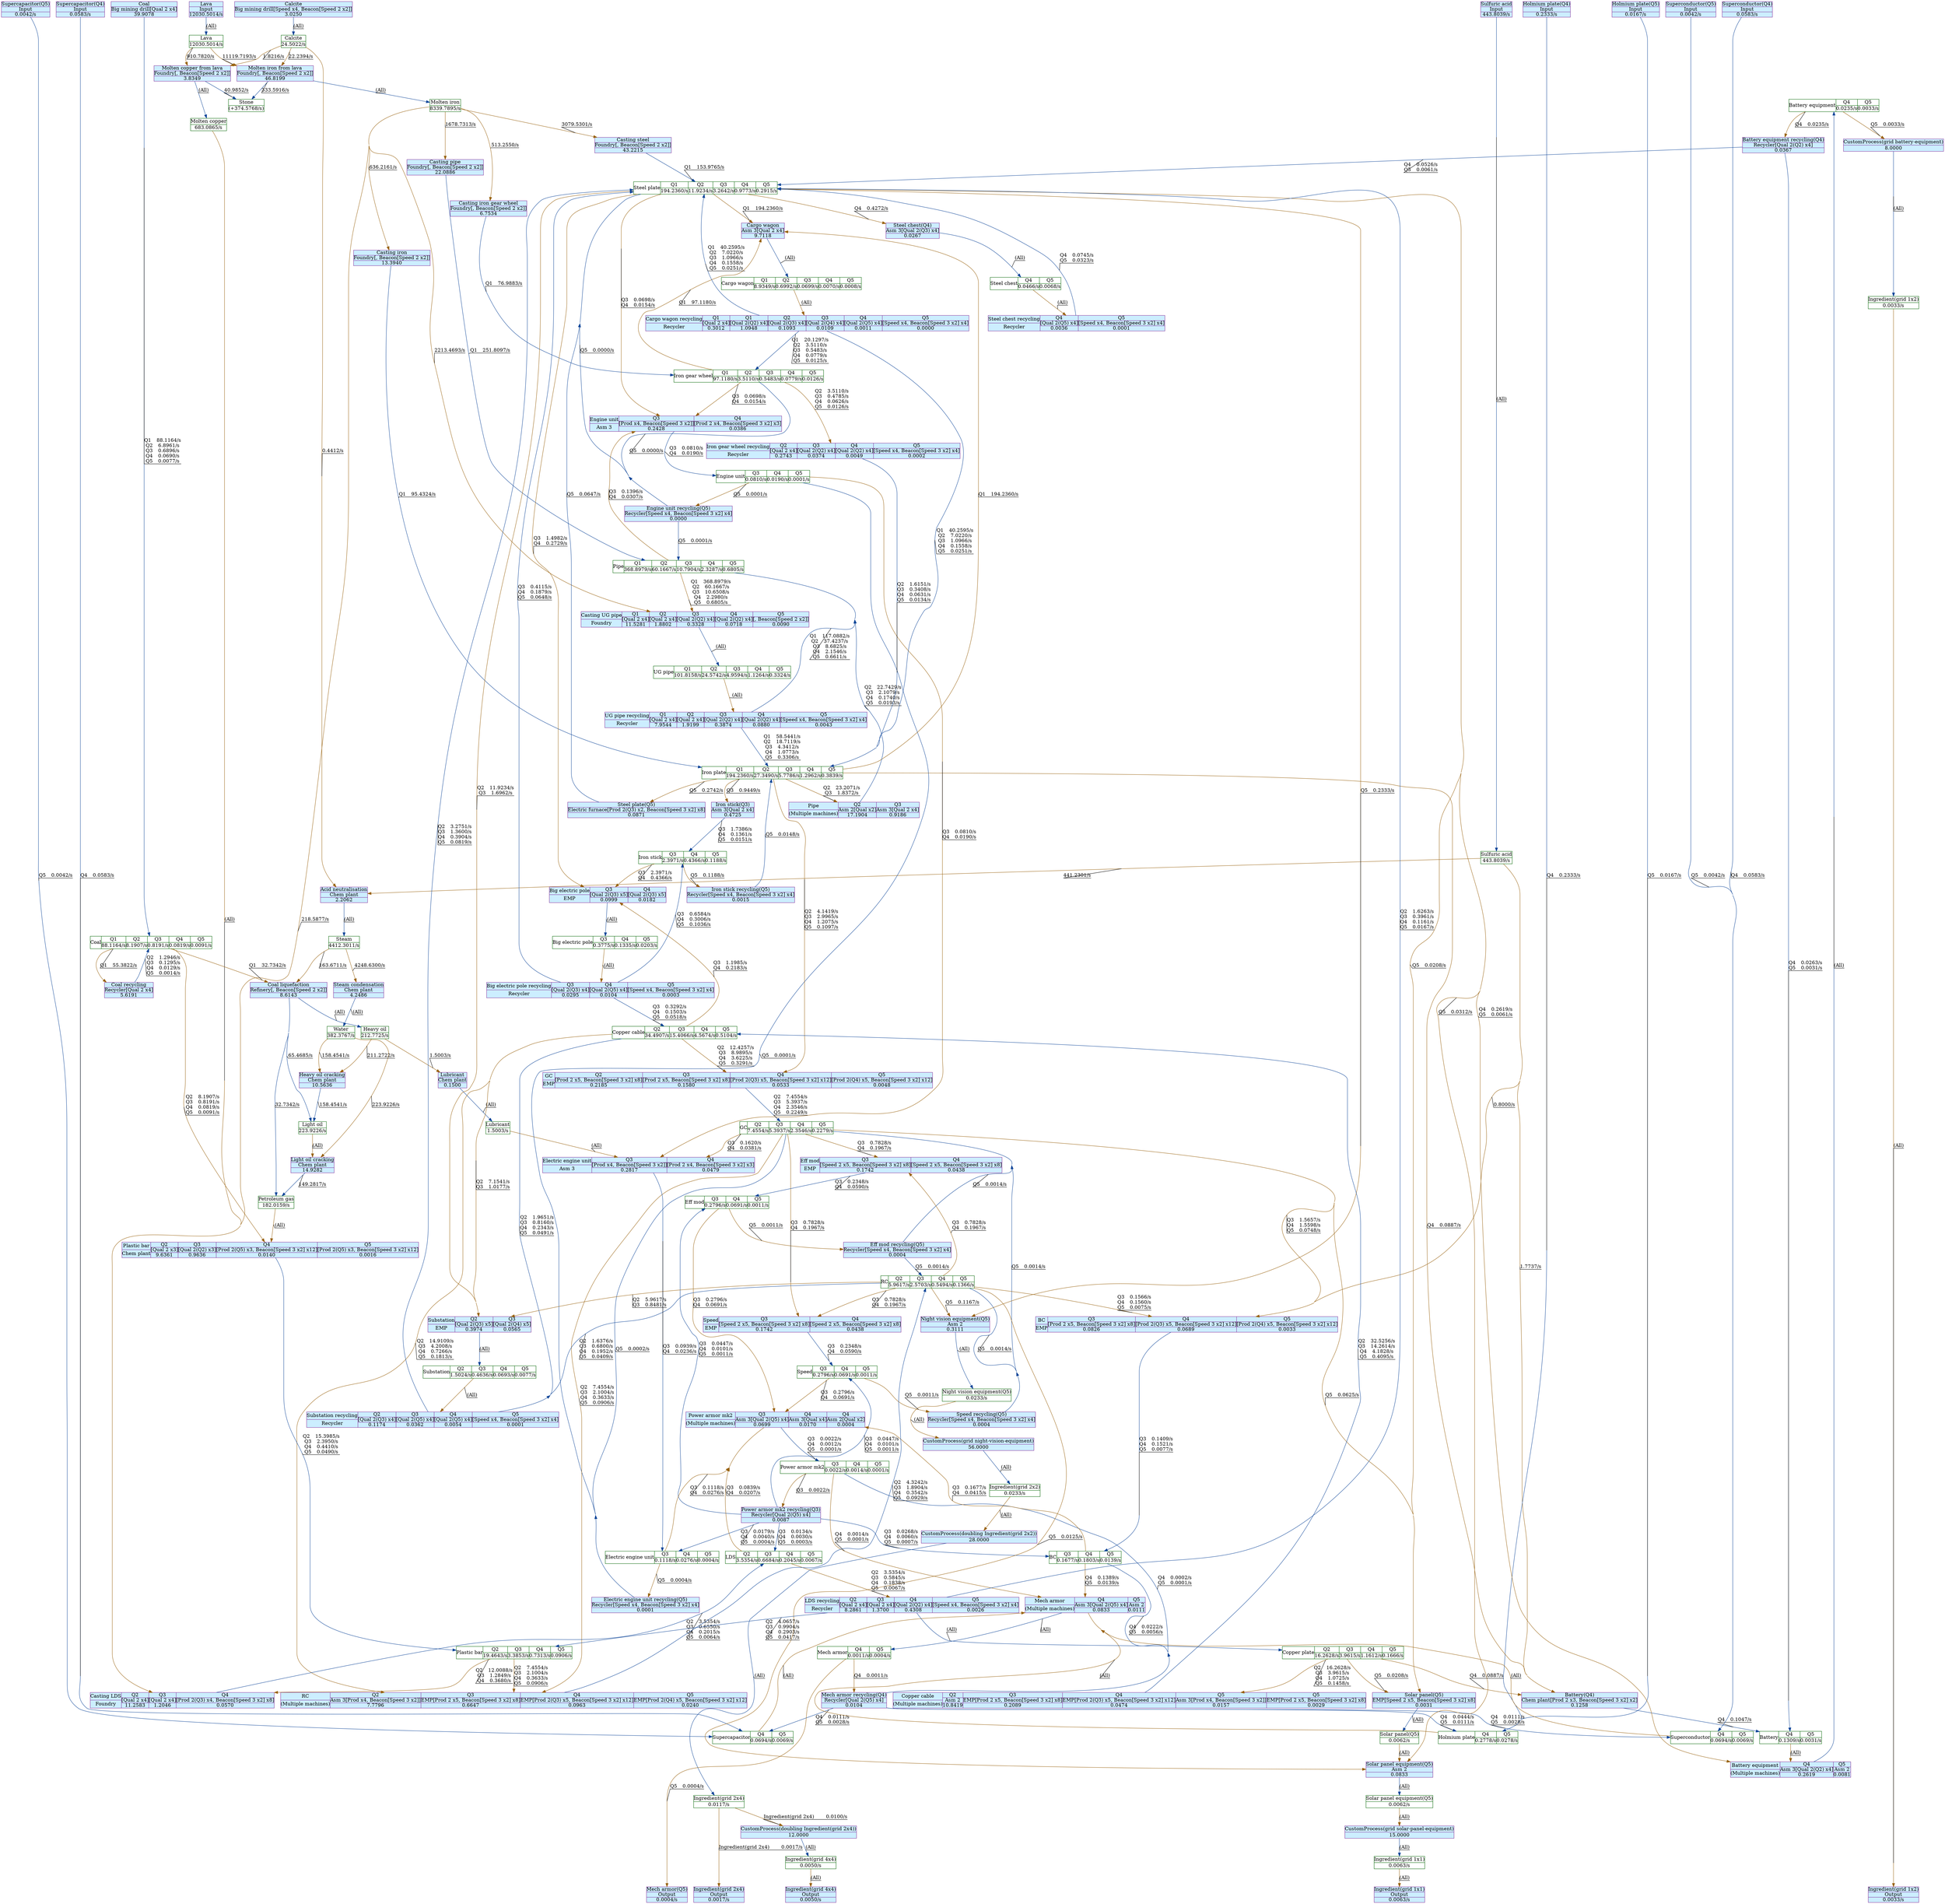 digraph {
    layout="dot"
    concentrate=true
    node [shape="record"; margin=0]
    edge [decorate=true]
    0 [color="#006400"; label="{Solar panel equipment(Q5)|0.0062/s}"]
    1 [color="#006400"; label="{Solar panel(Q5)|0.0062/s}"]
    2 [color="#006400"; label="{Molten copper|683.0865/s}"]
    3 [color="#006400"; label="{Molten iron|8339.7895/s}"]
    4 [color="#006400"; label="{Ingredient(grid 1x1)|0.0063/s}"]
    5 [color="#006400"; label="{Petroleum gas|182.0159/s}"]
    6 [color="#006400"; label="{Sulfuric acid|443.8039/s}"]
    7 [color="#006400"; label="{Lubricant|1.5003/s}"]
    8 [color="#006400"; label="{Water|382.3767/s}"]
    9 [color="#006400"; label="{Light oil|223.9226/s}"]
    10 [color="#006400"; label="{Ingredient(grid 1x2)|0.0033/s}"]
    11 [color="#006400"; label="{Lava|12030.5014/s}"]
    12 [color="#006400"; label="{Ingredient(grid 2x4)|0.0117/s}"]
    13 [color="#006400"; label="{Ingredient(grid 2x2)|0.0233/s}"]
    14 [color="#006400"; label="{Heavy oil|212.7725/s}"]
    15 [color="#006400"; label="{Steam|4412.3011/s}"]
    16 [color="#006400"; label="{Calcite|24.5022/s}"]
    17 [color="#006400"; label="{Stone|(+374.5768/s)}"]
    18 [color="#006400"; label="{Ingredient(grid 4x4)|0.0050/s}"]
    19 [color="#006400"; label="{Night vision equipment(Q5)|0.0233/s}"]
    20 [style="filled"; color="#842e99"; fillcolor="#cceeff"; label="{Speed recycling(Q5)|Recycler[Speed x4, Beacon[Speed 3 x2] x4]|0.0004}"]
    21 [style="filled"; color="#842e99"; fillcolor="#cceeff"; label="{Holmium plate(Q4)|Input|0.2333/s}"]
    22 [style="filled"; color="#842e99"; fillcolor="#cceeff"; label="{Solar panel equipment(Q5)|Asm 2|0.0833}"]
    23 [style="filled"; color="#842e99"; fillcolor="#cceeff"; label="{Coal recycling|Recycler[Qual 2 x4]|5.6191}"]
    24 [style="filled"; color="#842e99"; fillcolor="#cceeff"; label="{Steel chest(Q4)|Asm 3[Qual 2(Q3) x4]|0.0267}"]
    25 [style="filled"; color="#842e99"; fillcolor="#cceeff"; label="{CustomProcess(grid solar-panel-equipment)|15.0000}"]
    26 [style="filled"; color="#842e99"; fillcolor="#cceeff"; label="{Solar panel(Q5)|EMP[Speed 2 x5, Beacon[Speed 3 x2] x8]|0.0031}"]
    27 [style="filled"; color="#842e99"; fillcolor="#cceeff"; label="{Sulfuric acid|Input|443.8039/s}"]
    28 [style="filled"; color="#842e99"; fillcolor="#cceeff"; label="{Iron stick recycling(Q5)|Recycler[Speed x4, Beacon[Speed 3 x2] x4]|0.0015}"]
    29 [style="filled"; color="#842e99"; fillcolor="#cceeff"; label="{Ingredient(grid 1x1)|Output|0.0063/s}"]
    30 [style="filled"; color="#842e99"; fillcolor="#cceeff"; label="{Steel plate(Q5)|Electric furnace[Prod 2(Q3) x2, Beacon[Speed 3 x2] x8]|0.0871}"]
    31 [style="filled"; color="#842e99"; fillcolor="#cceeff"; label="{Holmium plate(Q5)|Input|0.0167/s}"]
    32 [style="filled"; color="#842e99"; fillcolor="#cceeff"; label="{Casting steel|Foundry[, Beacon[Speed 2 x2]]|43.2215}"]
    33 [style="filled"; color="#842e99"; fillcolor="#cceeff"; label="{Light oil cracking|Chem plant|14.9282}"]
    34 [style="filled"; color="#842e99"; fillcolor="#cceeff"; label="{CustomProcess(grid battery-equipment)|8.0000}"]
    35 [style="filled"; color="#842e99"; fillcolor="#cceeff"; label="{Lava|Input|12030.5014/s}"]
    36 [style="filled"; color="#842e99"; fillcolor="#cceeff"; label="{CustomProcess(doubling Ingredient(grid 2x2))|28.0000}"]
    37 [style="filled"; color="#842e99"; fillcolor="#cceeff"; label="{Casting pipe|Foundry[, Beacon[Speed 2 x2]]|22.0886}"]
    38 [style="filled"; color="#842e99"; fillcolor="#cceeff"; label="{Mech armor recycling(Q4)|Recycler[Qual 2(Q5) x4]|0.0104}"]
    39 [style="filled"; color="#842e99"; fillcolor="#cceeff"; label="{Iron stick(Q3)|Asm 3[Qual 2 x4]|0.4725}"]
    40 [style="filled"; color="#842e99"; fillcolor="#cceeff"; label="{Heavy oil cracking|Chem plant|10.5636}"]
    41 [style="filled"; color="#842e99"; fillcolor="#cceeff"; label="{Lubricant|Chem plant|0.1500}"]
    42 [style="filled"; color="#842e99"; fillcolor="#cceeff"; label="{Power armor mk2 recycling(Q3)|Recycler[Qual 2(Q5) x4]|0.0087}"]
    43 [style="filled"; color="#842e99"; fillcolor="#cceeff"; label="{Steam condensation|Chem plant|4.2486}"]
    44 [style="filled"; color="#842e99"; fillcolor="#cceeff"; label="{Coal|Big mining drill[Qual 2 x4]|39.9078}"]
    45 [style="filled"; color="#842e99"; fillcolor="#cceeff"; label="{Eff mod recycling(Q5)|Recycler[Speed x4, Beacon[Speed 3 x2] x4]|0.0004}"]
    46 [style="filled"; color="#842e99"; fillcolor="#cceeff"; label="{Cargo wagon|Asm 3[Qual 2 x4]|9.7118}"]
    47 [style="filled"; color="#842e99"; fillcolor="#cceeff"; label="{Acid neutralisation|Chem plant|2.2062}"]
    48 [style="filled"; color="#842e99"; fillcolor="#cceeff"; label="{Ingredient(grid 2x4)|Output|0.0017/s}"]
    49 [style="filled"; color="#842e99"; fillcolor="#cceeff"; label="{Battery equipment recycling(Q4)|Recycler[Qual 2(Q2) x4]|0.0367}"]
    50 [style="filled"; color="#842e99"; fillcolor="#cceeff"; label="{Casting iron gear wheel|Foundry[, Beacon[Speed 2 x2]]|6.7534}"]
    51 [style="filled"; color="#842e99"; fillcolor="#cceeff"; label="{Supercapacitor(Q4)|Input|0.0583/s}"]
    52 [style="filled"; color="#842e99"; fillcolor="#cceeff"; label="{Battery(Q4)|Chem plant[Prod 2 x3, Beacon[Speed 3 x2] x2]|0.1258}"]
    53 [style="filled"; color="#842e99"; fillcolor="#cceeff"; label="{Coal liquefaction|Refinery[, Beacon[Speed 2 x2]]|8.6143}"]
    54 [style="filled"; color="#842e99"; fillcolor="#cceeff"; label="{Molten copper from lava|Foundry[, Beacon[Speed 2 x2]]|3.8349}"]
    55 [style="filled"; color="#842e99"; fillcolor="#cceeff"; label="{CustomProcess(doubling Ingredient(grid 2x4))|12.0000}"]
    56 [style="filled"; color="#842e99"; fillcolor="#cceeff"; label="{Ingredient(grid 4x4)|Output|0.0050/s}"]
    57 [style="filled"; color="#842e99"; fillcolor="#cceeff"; label="{Engine unit recycling(Q5)|Recycler[Speed x4, Beacon[Speed 3 x2] x4]|0.0000}"]
    58 [style="filled"; color="#842e99"; fillcolor="#cceeff"; label="{Supercapacitor(Q5)|Input|0.0042/s}"]
    59 [style="filled"; color="#842e99"; fillcolor="#cceeff"; label="{Ingredient(grid 1x2)|Output|0.0033/s}"]
    60 [style="filled"; color="#842e99"; fillcolor="#cceeff"; label="{CustomProcess(grid night-vision-equipment)|56.0000}"]
    61 [style="filled"; color="#842e99"; fillcolor="#cceeff"; label="{Superconductor(Q5)|Input|0.0042/s}"]
    62 [style="filled"; color="#842e99"; fillcolor="#cceeff"; label="{Mech armor(Q5)|Output|0.0004/s}"]
    63 [style="filled"; color="#842e99"; fillcolor="#cceeff"; label="{Night vision equipment(Q5)|Asm 2|0.3111}"]
    64 [style="filled"; color="#842e99"; fillcolor="#cceeff"; label="{Calcite|Big mining drill[Speed x4, Beacon[Speed 2 x2]]|3.0250}"]
    65 [style="filled"; color="#842e99"; fillcolor="#cceeff"; label="{Molten iron from lava|Foundry[, Beacon[Speed 2 x2]]|46.8199}"]
    66 [style="filled"; color="#842e99"; fillcolor="#cceeff"; label="{Superconductor(Q4)|Input|0.0583/s}"]
    67 [style="filled"; color="#842e99"; fillcolor="#cceeff"; label="{Casting iron|Foundry[, Beacon[Speed 2 x2]]|13.3940}"]
    68 [style="filled"; color="#842e99"; fillcolor="#cceeff"; label="{Electric engine unit recycling(Q5)|Recycler[Speed x4, Beacon[Speed 3 x2] x4]|0.0001}"]
    69 [color="#006400"; label="{Speed}|{Q3|0.2796/s}|{Q4|0.0691/s}|{Q5|0.0011/s}"]
    70 [color="#006400"; label="{RC}|{Q2|5.9617/s}|{Q3|2.5703/s}|{Q4|0.5494/s}|{Q5|0.1366/s}"]
    71 [color="#006400"; label="{GC}|{Q2|7.4554/s}|{Q3|5.3937/s}|{Q4|2.3546/s}|{Q5|0.2279/s}"]
    72 [color="#006400"; label="{Copper cable}|{Q2|34.4907/s}|{Q3|15.4066/s}|{Q4|4.5674/s}|{Q5|0.5104/s}"]
    73 [color="#006400"; label="{Substation}|{Q2|1.5024/s}|{Q3|0.4636/s}|{Q4|0.0693/s}|{Q5|0.0077/s}"]
    74 [color="#006400"; label="{Steel plate}|{Q1|194.2360/s}|{Q2|11.9234/s}|{Q3|3.2642/s}|{Q4|0.9773/s}|{Q5|0.2915/s}"]
    75 [color="#006400"; label="{Iron plate}|{Q1|194.2360/s}|{Q2|27.3490/s}|{Q3|5.7786/s}|{Q4|1.2962/s}|{Q5|0.3839/s}"]
    76 [color="#006400"; label="{Iron gear wheel}|{Q1|97.1180/s}|{Q2|3.5110/s}|{Q3|0.5483/s}|{Q4|0.0779/s}|{Q5|0.0126/s}"]
    77 [color="#006400"; label="{Cargo wagon}|{Q1|8.9349/s}|{Q2|0.6992/s}|{Q3|0.0699/s}|{Q4|0.0070/s}|{Q5|0.0008/s}"]
    78 [color="#006400"; label="{Pipe}|{Q1|368.8979/s}|{Q2|60.1667/s}|{Q3|10.7904/s}|{Q4|2.3287/s}|{Q5|0.6805/s}"]
    79 [color="#006400"; label="{UG pipe}|{Q1|101.8158/s}|{Q2|24.5742/s}|{Q3|4.9594/s}|{Q4|1.1264/s}|{Q5|0.3324/s}"]
    80 [color="#006400"; label="{Holmium plate}|{Q4|0.2778/s}|{Q5|0.0278/s}"]
    81 [color="#006400"; label="{Big electric pole}|{Q3|0.3775/s}|{Q4|0.1335/s}|{Q5|0.0203/s}"]
    82 [color="#006400"; label="{Iron stick}|{Q3|2.3971/s}|{Q4|0.4366/s}|{Q5|0.1188/s}"]
    83 [color="#006400"; label="{Steel chest}|{Q4|0.0466/s}|{Q5|0.0068/s}"]
    84 [color="#006400"; label="{Coal}|{Q1|88.1164/s}|{Q2|8.1907/s}|{Q3|0.8191/s}|{Q4|0.0819/s}|{Q5|0.0091/s}"]
    85 [color="#006400"; label="{Eff mod}|{Q3|0.2796/s}|{Q4|0.0691/s}|{Q5|0.0011/s}"]
    86 [color="#006400"; label="{LDS}|{Q2|3.5354/s}|{Q3|0.6684/s}|{Q4|0.2045/s}|{Q5|0.0067/s}"]
    87 [color="#006400"; label="{Plastic bar}|{Q2|19.4643/s}|{Q3|3.3853/s}|{Q4|0.7313/s}|{Q5|0.0906/s}"]
    88 [color="#006400"; label="{Copper plate}|{Q2|16.2628/s}|{Q3|3.9615/s}|{Q4|1.1612/s}|{Q5|0.1666/s}"]
    89 [color="#006400"; label="{Engine unit}|{Q3|0.0810/s}|{Q4|0.0190/s}|{Q5|0.0001/s}"]
    90 [color="#006400"; label="{Mech armor}|{Q4|0.0011/s}|{Q5|0.0004/s}"]
    91 [color="#006400"; label="{Power armor mk2}|{Q3|0.0022/s}|{Q4|0.0014/s}|{Q5|0.0001/s}"]
    92 [color="#006400"; label="{Supercapacitor}|{Q4|0.0694/s}|{Q5|0.0069/s}"]
    93 [color="#006400"; label="{BC}|{Q3|0.1677/s}|{Q4|0.1803/s}|{Q5|0.0139/s}"]
    94 [color="#006400"; label="{Superconductor}|{Q4|0.0694/s}|{Q5|0.0069/s}"]
    95 [color="#006400"; label="{Electric engine unit}|{Q3|0.1118/s}|{Q4|0.0276/s}|{Q5|0.0004/s}"]
    96 [color="#006400"; label="{Battery equipment}|{Q4|0.0235/s}|{Q5|0.0033/s}"]
    97 [color="#006400"; label="{Battery}|{Q4|0.1309/s}|{Q5|0.0031/s}"]
    98 [style="filled"; color="#842e99"; fillcolor="#cceeff"; label="{Substation recycling|Recycler}|{Q2|[Qual 2(Q3) x4]|0.1174}|{Q3|[Qual 2(Q5) x4]|0.0362}|{Q4|[Qual 2(Q5) x4]|0.0054}|{Q5|[Speed x4, Beacon[Speed 3 x2] x4]|0.0001}"; shape="record"]
    99 [style="filled"; color="#842e99"; fillcolor="#cceeff"; label="{Iron gear wheel recycling|Recycler}|{Q2|[Qual 2 x4]|0.2743}|{Q3|[Qual 2(Q2) x4]|0.0374}|{Q4|[Qual 2(Q2) x4]|0.0049}|{Q5|[Speed x4, Beacon[Speed 3 x2] x4]|0.0002}"; shape="record"]
    100 [style="filled"; color="#842e99"; fillcolor="#cceeff"; label="{Cargo wagon recycling|Recycler}|{Q1|[Qual 2 x4]|0.3012}|{Q1|[Qual 2(Q2) x4]|1.0948}|{Q2|[Qual 2(Q3) x4]|0.1093}|{Q3|[Qual 2(Q4) x4]|0.0109}|{Q4|[Qual 2(Q5) x4]|0.0011}|{Q5|[Speed x4, Beacon[Speed 3 x2] x4]|0.0000}"; shape="record"]
    101 [style="filled"; color="#842e99"; fillcolor="#cceeff"; label="{UG pipe recycling|Recycler}|{Q1|[Qual 2 x4]|7.9544}|{Q2|[Qual 2 x4]|1.9199}|{Q3|[Qual 2(Q2) x4]|0.3874}|{Q4|[Qual 2(Q2) x4]|0.0880}|{Q5|[Speed x4, Beacon[Speed 3 x2] x4]|0.0043}"; shape="record"]
    102 [style="filled"; color="#842e99"; fillcolor="#cceeff"; label="{GC|EMP}|{Q2|[Prod 2 x5, Beacon[Speed 3 x2] x8]|0.2185}|{Q3|[Prod 2 x5, Beacon[Speed 3 x2] x8]|0.1580}|{Q4|[Prod 2(Q3) x5, Beacon[Speed 3 x2] x12]|0.0533}|{Q5|[Prod 2(Q4) x5, Beacon[Speed 3 x2] x12]|0.0048}"; shape="record"]
    103 [style="filled"; color="#842e99"; fillcolor="#cceeff"; label="{Big electric pole|EMP}|{Q3|[Qual 2(Q3) x5]|0.0999}|{Q4|[Qual 2(Q3) x5]|0.0182}"; shape="record"]
    104 [style="filled"; color="#842e99"; fillcolor="#cceeff"; label="{Steel chest recycling|Recycler}|{Q4|[Qual 2(Q5) x4]|0.0036}|{Q5|[Speed x4, Beacon[Speed 3 x2] x4]|0.0001}"; shape="record"]
    105 [style="filled"; color="#842e99"; fillcolor="#cceeff"; label="{Eff mod|EMP}|{Q3|[Speed 2 x5, Beacon[Speed 3 x2] x8]|0.1742}|{Q4|[Speed 2 x5, Beacon[Speed 3 x2] x8]|0.0438}"; shape="record"]
    106 [style="filled"; color="#842e99"; fillcolor="#cceeff"; label="{Casting LDS|Foundry}|{Q2|[Qual 2 x4]|11.2583}|{Q3|[Qual 2 x4]|1.2046}|{Q4|[Prod 2(Q3) x4, Beacon[Speed 3 x2] x8]|0.0570}"; shape="record"]
    107 [style="filled"; color="#842e99"; fillcolor="#cceeff"; label="{Plastic bar|Chem plant}|{Q2|[Qual 2 x3]|9.6361}|{Q3|[Qual 2(Q2) x3]|0.9636}|{Q4|[Prod 2(Q5) x3, Beacon[Speed 3 x2] x12]|0.0140}|{Q5|[Prod 2(Q5) x3, Beacon[Speed 3 x2] x12]|0.0016}"; shape="record"]
    108 [style="filled"; color="#842e99"; fillcolor="#cceeff"; label="{Engine unit|Asm 3}|{Q3|[Prod x4, Beacon[Speed 3 x2]]|0.2428}|{Q4|[Prod 2 x4, Beacon[Speed 3 x2] x3]|0.0386}"; shape="record"]
    109 [style="filled"; color="#842e99"; fillcolor="#cceeff"; label="{Casting UG pipe|Foundry}|{Q1|[Qual 2 x4]|11.5281}|{Q2|[Qual 2 x4]|1.8802}|{Q3|[Qual 2(Q2) x4]|0.3328}|{Q4|[Qual 2(Q2) x4]|0.0718}|{Q5|[, Beacon[Speed 2 x2]]|0.0090}"; shape="record"]
    110 [style="filled"; color="#842e99"; fillcolor="#cceeff"; label="{Mech armor|(Multiple machines)}|{Q4|Asm 3[Qual 2(Q5) x4]|0.0833}|{Q5|Asm 2|0.0111}"; shape="record"]
    111 [style="filled"; color="#842e99"; fillcolor="#cceeff"; label="{Electric engine unit|Asm 3}|{Q3|[Prod x4, Beacon[Speed 3 x2]]|0.2817}|{Q4|[Prod 2 x4, Beacon[Speed 3 x2] x3]|0.0479}"; shape="record"]
    112 [style="filled"; color="#842e99"; fillcolor="#cceeff"; label="{LDS recycling|Recycler}|{Q2|[Qual 2 x4]|8.2861}|{Q3|[Qual 2 x4]|1.3700}|{Q4|[Qual 2(Q2) x4]|0.4308}|{Q5|[Speed x4, Beacon[Speed 3 x2] x4]|0.0026}"; shape="record"]
    113 [style="filled"; color="#842e99"; fillcolor="#cceeff"; label="{Speed|EMP}|{Q3|[Speed 2 x5, Beacon[Speed 3 x2] x8]|0.1742}|{Q4|[Speed 2 x5, Beacon[Speed 3 x2] x8]|0.0438}"; shape="record"]
    114 [style="filled"; color="#842e99"; fillcolor="#cceeff"; label="{Big electric pole recycling|Recycler}|{Q3|[Qual 2(Q3) x4]|0.0295}|{Q4|[Qual 2(Q5) x4]|0.0104}|{Q5|[Speed x4, Beacon[Speed 3 x2] x4]|0.0003}"; shape="record"]
    115 [style="filled"; color="#842e99"; fillcolor="#cceeff"; label="{RC|(Multiple machines)}|{Q2|Asm 3[Prod x4, Beacon[Speed 3 x2]]|7.7796}|{Q3|EMP[Prod 2 x5, Beacon[Speed 3 x2] x8]|0.6647}|{Q4|EMP[Prod 2(Q3) x5, Beacon[Speed 3 x2] x12]|0.0963}|{Q5|EMP[Prod 2(Q4) x5, Beacon[Speed 3 x2] x12]|0.0240}"; shape="record"]
    116 [style="filled"; color="#842e99"; fillcolor="#cceeff"; label="{BC|EMP}|{Q3|[Prod 2 x5, Beacon[Speed 3 x2] x8]|0.0826}|{Q4|[Prod 2(Q3) x5, Beacon[Speed 3 x2] x12]|0.0689}|{Q5|[Prod 2(Q4) x5, Beacon[Speed 3 x2] x12]|0.0033}"; shape="record"]
    117 [style="filled"; color="#842e99"; fillcolor="#cceeff"; label="{Copper cable|(Multiple machines)}|{Q2|Asm 2|10.8419}|{Q3|EMP[Prod 2 x5, Beacon[Speed 3 x2] x8]|0.2089}|{Q4|EMP[Prod 2(Q3) x5, Beacon[Speed 3 x2] x12]|0.0474}|{Q5|Asm 3[Prod x4, Beacon[Speed 3 x2]]|0.0157}|{Q5|EMP[Prod 2 x5, Beacon[Speed 3 x2] x8]|0.0029}"; shape="record"]
    118 [style="filled"; color="#842e99"; fillcolor="#cceeff"; label="{Pipe|(Multiple machines)}|{Q2|Asm 2[Qual x2]|17.1904}|{Q3|Asm 3[Qual 2 x4]|0.9186}"; shape="record"]
    119 [style="filled"; color="#842e99"; fillcolor="#cceeff"; label="{Power armor mk2|(Multiple machines)}|{Q3|Asm 3[Qual 2(Q5) x4]|0.0699}|{Q4|Asm 3[Qual x4]|0.0170}|{Q4|Asm 2[Qual x2]|0.0004}"; shape="record"]
    120 [style="filled"; color="#842e99"; fillcolor="#cceeff"; label="{Substation|EMP}|{Q2|[Qual 2(Q3) x5]|0.3974}|{Q3|[Qual 2(Q4) x5]|0.0565}"; shape="record"]
    121 [style="filled"; color="#842e99"; fillcolor="#cceeff"; label="{Battery equipment|(Multiple machines)}|{Q4|Asm 3[Qual 2(Q2) x4]|0.2619}|{Q5|Asm 2|0.0081}"; shape="record"]
    0 -> 25 [color="#99620f"; label="(All)"]
    1 -> 22 [color="#99620f"; label="(All)"]
    2 -> 106 [color="#99620f"; label="(All)"]
    3 -> 32 [color="#99620f"; label="3079.5301/s
"]
    3 -> 37 [color="#99620f"; label="1678.7313/s
"]
    3 -> 50 [color="#99620f"; label="513.2550/s
"]
    3 -> 67 [color="#99620f"; label="636.2161/s
"]
    3 -> 106 [color="#99620f"; label="218.5877/s
"]
    3 -> 109 [color="#99620f"; label="2213.4693/s
"]
    4 -> 29 [color="#99620f"; label="(All)"]
    5 -> 107 [color="#99620f"; label="(All)"]
    6 -> 47 [color="#99620f"; label="441.2301/s
"]
    6 -> 52 [color="#99620f"; label="1.7737/s
"]
    6 -> 116 [color="#99620f"; label="0.8000/s
"]
    7 -> 111 [color="#99620f"; label="(All)"]
    8 -> 33 [color="#99620f"; label="223.9226/s
"]
    8 -> 40 [color="#99620f"; label="158.4541/s
"]
    9 -> 33 [color="#99620f"; label="(All)"]
    10 -> 59 [color="#99620f"; label="(All)"]
    11 -> 54 [color="#99620f"; label="910.7820/s
"]
    11 -> 65 [color="#99620f"; label="11119.7193/s
"]
    12 -> 48 [color="#99620f"; label="Ingredient(grid 2x4)	0.0017/s
"]
    12 -> 55 [color="#99620f"; label="Ingredient(grid 2x4)	0.0100/s
"]
    13 -> 36 [color="#99620f"; label="(All)"]
    14 -> 40 [color="#99620f"; label="211.2722/s
"]
    14 -> 41 [color="#99620f"; label="1.5003/s
"]
    15 -> 43 [color="#99620f"; label="4248.6300/s
"]
    15 -> 53 [color="#99620f"; label="163.6711/s
"]
    16 -> 47 [color="#99620f"; label="0.4412/s
"]
    16 -> 54 [color="#99620f"; label="1.8216/s
"]
    16 -> 65 [color="#99620f"; label="22.2394/s
"]
    18 -> 56 [color="#99620f"; label="(All)"]
    19 -> 60 [color="#99620f"; label="(All)"]
    20 -> 70 [color="#0f4699"; label="Q5	0.0014/s
"]
    20 -> 71 [color="#0f4699"; label="Q5	0.0014/s
"]
    21 -> 80 [color="#0f4699"; label="Q4	0.2333/s
"]
    22 -> 0 [color="#0f4699"; label="(All)"]
    23 -> 84 [color="#0f4699"; label="Q2	1.2946/s
Q3	0.1295/s
Q4	0.0129/s
Q5	0.0014/s
"]
    24 -> 83 [color="#0f4699"; label="(All)"]
    25 -> 4 [color="#0f4699"; label="(All)"]
    26 -> 1 [color="#0f4699"; label="(All)"]
    27 -> 6 [color="#0f4699"; label="(All)"]
    28 -> 75 [color="#0f4699"; label="Q5	0.0148/s
"]
    30 -> 74 [color="#0f4699"; label="Q5	0.0647/s
"]
    31 -> 80 [color="#0f4699"; label="Q5	0.0167/s
"]
    32 -> 74 [color="#0f4699"; label="Q1	153.9765/s
"]
    33 -> 5 [color="#0f4699"; label="149.2817/s
"]
    34 -> 10 [color="#0f4699"; label="(All)"]
    35 -> 11 [color="#0f4699"; label="(All)"]
    36 -> 12 [color="#0f4699"; label="(All)"]
    37 -> 78 [color="#0f4699"; label="Q1	251.8097/s
"]
    38 -> 80 [color="#0f4699"; label="Q4	0.0444/s
Q5	0.0111/s
"]
    38 -> 91 [color="#0f4699"; label="Q4	0.0002/s
Q5	0.0001/s
"]
    38 -> 92 [color="#0f4699"; label="Q4	0.0111/s
Q5	0.0028/s
"]
    38 -> 93 [color="#0f4699"; label="Q4	0.0222/s
Q5	0.0056/s
"]
    38 -> 94 [color="#0f4699"; label="Q4	0.0111/s
Q5	0.0028/s
"]
    39 -> 82 [color="#0f4699"; label="Q3	1.7386/s
Q4	0.1361/s
Q5	0.0151/s
"]
    40 -> 9 [color="#0f4699"; label="158.4541/s
"]
    41 -> 7 [color="#0f4699"; label="(All)"]
    42 -> 69 [color="#0f4699"; label="Q3	0.0447/s
Q4	0.0101/s
Q5	0.0011/s
"]
    42 -> 85 [color="#0f4699"; label="Q3	0.0447/s
Q4	0.0101/s
Q5	0.0011/s
"]
    42 -> 86 [color="#0f4699"; label="Q3	0.0134/s
Q4	0.0030/s
Q5	0.0003/s
"]
    42 -> 93 [color="#0f4699"; label="Q3	0.0268/s
Q4	0.0060/s
Q5	0.0007/s
"]
    42 -> 95 [color="#0f4699"; label="Q3	0.0179/s
Q4	0.0040/s
Q5	0.0004/s
"]
    43 -> 8 [color="#0f4699"; label="(All)"]
    44 -> 84 [color="#0f4699"; label="Q1	88.1164/s
Q2	6.8961/s
Q3	0.6896/s
Q4	0.0690/s
Q5	0.0077/s
"]
    45 -> 70 [color="#0f4699"; label="Q5	0.0014/s
"]
    45 -> 71 [color="#0f4699"; label="Q5	0.0014/s
"]
    46 -> 77 [color="#0f4699"; label="(All)"]
    47 -> 15 [color="#0f4699"; label="(All)"]
    49 -> 74 [color="#0f4699"; label="Q4	0.0526/s
Q5	0.0061/s
"]
    49 -> 97 [color="#0f4699"; label="Q4	0.0263/s
Q5	0.0031/s
"]
    50 -> 76 [color="#0f4699"; label="Q1	76.9883/s
"]
    51 -> 92 [color="#0f4699"; label="Q4	0.0583/s
"]
    52 -> 97 [color="#0f4699"; label="Q4	0.1047/s
"]
    53 -> 5 [color="#0f4699"; label="32.7342/s
"]
    53 -> 14 [color="#0f4699"; label="(All)"]
    53 -> 9 [color="#0f4699"; label="65.4685/s
"]
    54 -> 2 [color="#0f4699"; label="(All)"]
    54 -> 17 [color="#0f4699"; label="40.9852/s
"]
    55 -> 18 [color="#0f4699"; label="(All)"]
    57 -> 74 [color="#0f4699"; label="Q5	0.0000/s
"]
    57 -> 76 [color="#0f4699"; label="Q5	0.0000/s
"]
    57 -> 78 [color="#0f4699"; label="Q5	0.0001/s
"]
    58 -> 92 [color="#0f4699"; label="Q5	0.0042/s
"]
    60 -> 13 [color="#0f4699"; label="(All)"]
    61 -> 94 [color="#0f4699"; label="Q5	0.0042/s
"]
    63 -> 19 [color="#0f4699"; label="(All)"]
    64 -> 16 [color="#0f4699"; label="(All)"]
    65 -> 17 [color="#0f4699"; label="333.5916/s
"]
    65 -> 3 [color="#0f4699"; label="(All)"]
    66 -> 94 [color="#0f4699"; label="Q4	0.0583/s
"]
    67 -> 75 [color="#0f4699"; label="Q1	95.4324/s
"]
    68 -> 71 [color="#0f4699"; label="Q5	0.0002/s
"]
    68 -> 89 [color="#0f4699"; label="Q5	0.0001/s
"]
    69 -> 20 [color="#99620f"; label="Q5	0.0011/s
"]
    69 -> 119 [color="#99620f"; label="Q3	0.2796/s
Q4	0.0691/s
"]
    70 -> 22 [color="#99620f"; label="Q5	0.0125/s
"]
    70 -> 63 [color="#99620f"; label="Q5	0.1167/s
"]
    70 -> 105 [color="#99620f"; label="Q3	0.7828/s
Q4	0.1967/s
"]
    70 -> 113 [color="#99620f"; label="Q3	0.7828/s
Q4	0.1967/s
"]
    70 -> 116 [color="#99620f"; label="Q3	0.1566/s
Q4	0.1560/s
Q5	0.0075/s
"]
    70 -> 120 [color="#99620f"; label="Q2	5.9617/s
Q3	0.8481/s
"]
    71 -> 26 [color="#99620f"; label="Q5	0.0625/s
"]
    71 -> 105 [color="#99620f"; label="Q3	0.7828/s
Q4	0.1967/s
"]
    71 -> 111 [color="#99620f"; label="Q3	0.1620/s
Q4	0.0381/s
"]
    71 -> 113 [color="#99620f"; label="Q3	0.7828/s
Q4	0.1967/s
"]
    71 -> 115 [color="#99620f"; label="Q2	7.4554/s
Q3	2.1004/s
Q4	0.3633/s
Q5	0.0906/s
"]
    71 -> 116 [color="#99620f"; label="Q3	1.5657/s
Q4	1.5598/s
Q5	0.0748/s
"]
    72 -> 102 [color="#99620f"; label="Q2	12.4257/s
Q3	8.9895/s
Q4	3.6225/s
Q5	0.3291/s
"]
    72 -> 103 [color="#99620f"; label="Q3	1.1985/s
Q4	0.2183/s
"]
    72 -> 115 [color="#99620f"; label="Q2	14.9109/s
Q3	4.2008/s
Q4	0.7266/s
Q5	0.1813/s
"]
    72 -> 120 [color="#99620f"; label="Q2	7.1541/s
Q3	1.0177/s
"]
    73 -> 98 [color="#99620f"; label="(All)"]
    74 -> 22 [color="#99620f"; label="Q5	0.0312/s
"]
    74 -> 26 [color="#99620f"; label="Q5	0.0208/s
"]
    74 -> 63 [color="#99620f"; label="Q5	0.2333/s
"]
    74 -> 24 [color="#99620f"; label="Q4	0.4272/s
"]
    74 -> 46 [color="#99620f"; label="Q1	194.2360/s
"]
    74 -> 103 [color="#99620f"; label="Q3	1.4982/s
Q4	0.2729/s
"]
    74 -> 108 [color="#99620f"; label="Q3	0.0698/s
Q4	0.0154/s
"]
    74 -> 120 [color="#99620f"; label="Q2	11.9234/s
Q3	1.6962/s
"]
    74 -> 121 [color="#99620f"; label="Q4	0.2619/s
Q5	0.0061/s
"]
    75 -> 52 [color="#99620f"; label="Q4	0.0887/s
"]
    75 -> 39 [color="#99620f"; label="Q3	0.9449/s
"]
    75 -> 30 [color="#99620f"; label="Q5	0.2742/s
"]
    75 -> 46 [color="#99620f"; label="Q1	194.2360/s
"]
    75 -> 102 [color="#99620f"; label="Q2	4.1419/s
Q3	2.9965/s
Q4	1.2075/s
Q5	0.1097/s
"]
    75 -> 118 [color="#99620f"; label="Q2	23.2071/s
Q3	1.8372/s
"]
    76 -> 46 [color="#99620f"; label="Q1	97.1180/s
"]
    76 -> 99 [color="#99620f"; label="Q2	3.5110/s
Q3	0.4785/s
Q4	0.0626/s
Q5	0.0126/s
"]
    76 -> 108 [color="#99620f"; label="Q3	0.0698/s
Q4	0.0154/s
"]
    77 -> 100 [color="#99620f"; label="(All)"]
    78 -> 108 [color="#99620f"; label="Q3	0.1396/s
Q4	0.0307/s
"]
    78 -> 109 [color="#99620f"; label="Q1	368.8979/s
Q2	60.1667/s
Q3	10.6508/s
Q4	2.2980/s
Q5	0.6805/s
"]
    79 -> 101 [color="#99620f"; label="(All)"]
    80 -> 110 [color="#99620f"; label="(All)"]
    81 -> 114 [color="#99620f"; label="(All)"]
    82 -> 28 [color="#99620f"; label="Q5	0.1188/s
"]
    82 -> 103 [color="#99620f"; label="Q3	2.3971/s
Q4	0.4366/s
"]
    83 -> 104 [color="#99620f"; label="(All)"]
    84 -> 23 [color="#99620f"; label="Q1	55.3822/s
"]
    84 -> 53 [color="#99620f"; label="Q1	32.7342/s
"]
    84 -> 107 [color="#99620f"; label="Q2	8.1907/s
Q3	0.8191/s
Q4	0.0819/s
Q5	0.0091/s
"]
    85 -> 45 [color="#99620f"; label="Q5	0.0011/s
"]
    85 -> 119 [color="#99620f"; label="Q3	0.2796/s
Q4	0.0691/s
"]
    86 -> 112 [color="#99620f"; label="Q2	3.5354/s
Q3	0.5845/s
Q4	0.1838/s
Q5	0.0067/s
"]
    86 -> 119 [color="#99620f"; label="Q3	0.0839/s
Q4	0.0207/s
"]
    87 -> 106 [color="#99620f"; label="Q2	12.0088/s
Q3	1.2849/s
Q4	0.3680/s
"]
    87 -> 115 [color="#99620f"; label="Q2	7.4554/s
Q3	2.1004/s
Q4	0.3633/s
Q5	0.0906/s
"]
    88 -> 26 [color="#99620f"; label="Q5	0.0208/s
"]
    88 -> 52 [color="#99620f"; label="Q4	0.0887/s
"]
    88 -> 117 [color="#99620f"; label="Q2	16.2628/s
Q3	3.9615/s
Q4	1.0725/s
Q5	0.1458/s
"]
    89 -> 57 [color="#99620f"; label="Q5	0.0001/s
"]
    89 -> 111 [color="#99620f"; label="Q3	0.0810/s
Q4	0.0190/s
"]
    90 -> 38 [color="#99620f"; label="Q4	0.0011/s
"]
    90 -> 62 [color="#99620f"; label="Q5	0.0004/s
"]
    91 -> 42 [color="#99620f"; label="Q3	0.0022/s
"]
    91 -> 110 [color="#99620f"; label="Q4	0.0014/s
Q5	0.0001/s
"]
    92 -> 110 [color="#99620f"; label="(All)"]
    93 -> 110 [color="#99620f"; label="Q4	0.1389/s
Q5	0.0139/s
"]
    93 -> 119 [color="#99620f"; label="Q3	0.1677/s
Q4	0.0415/s
"]
    94 -> 110 [color="#99620f"; label="(All)"]
    95 -> 68 [color="#99620f"; label="Q5	0.0004/s
"]
    95 -> 119 [color="#99620f"; label="Q3	0.1118/s
Q4	0.0276/s
"]
    96 -> 34 [color="#99620f"; label="Q5	0.0033/s
"]
    96 -> 49 [color="#99620f"; label="Q4	0.0235/s
"]
    97 -> 121 [color="#99620f"; label="(All)"]
    98 -> 70 [color="#0f4699"; label="Q2	1.6376/s
Q3	0.6800/s
Q4	0.1952/s
Q5	0.0409/s
"]
    98 -> 72 [color="#0f4699"; label="Q2	1.9651/s
Q3	0.8160/s
Q4	0.2343/s
Q5	0.0491/s
"]
    98 -> 74 [color="#0f4699"; label="Q2	3.2751/s
Q3	1.3600/s
Q4	0.3904/s
Q5	0.0819/s
"]
    99 -> 75 [color="#0f4699"; label="Q2	1.6151/s
Q3	0.3408/s
Q4	0.0631/s
Q5	0.0134/s
"]
    100 -> 74 [color="#0f4699"; label="Q1	40.2595/s
Q2	7.0220/s
Q3	1.0966/s
Q4	0.1558/s
Q5	0.0251/s
"]
    100 -> 75 [color="#0f4699"; label="Q1	40.2595/s
Q2	7.0220/s
Q3	1.0966/s
Q4	0.1558/s
Q5	0.0251/s
"]
    100 -> 76 [color="#0f4699"; label="Q1	20.1297/s
Q2	3.5110/s
Q3	0.5483/s
Q4	0.0779/s
Q5	0.0125/s
"]
    101 -> 75 [color="#0f4699"; label="Q1	58.5441/s
Q2	18.7119/s
Q3	4.3412/s
Q4	1.0773/s
Q5	0.3306/s
"]
    101 -> 78 [color="#0f4699"; label="Q1	117.0882/s
Q2	37.4237/s
Q3	8.6825/s
Q4	2.1546/s
Q5	0.6611/s
"]
    102 -> 71 [color="#0f4699"; label="Q2	7.4554/s
Q3	5.3937/s
Q4	2.3546/s
Q5	0.2249/s
"]
    103 -> 81 [color="#0f4699"; label="(All)"]
    104 -> 74 [color="#0f4699"; label="Q4	0.0745/s
Q5	0.0323/s
"]
    105 -> 85 [color="#0f4699"; label="Q3	0.2348/s
Q4	0.0590/s
"]
    106 -> 86 [color="#0f4699"; label="Q2	3.5354/s
Q3	0.6550/s
Q4	0.2015/s
Q5	0.0064/s
"]
    107 -> 87 [color="#0f4699"; label="Q2	15.3985/s
Q3	2.3950/s
Q4	0.4410/s
Q5	0.0490/s
"]
    108 -> 89 [color="#0f4699"; label="Q3	0.0810/s
Q4	0.0190/s
"]
    109 -> 79 [color="#0f4699"; label="(All)"]
    110 -> 90 [color="#0f4699"; label="(All)"]
    111 -> 95 [color="#0f4699"; label="Q3	0.0939/s
Q4	0.0236/s
"]
    112 -> 74 [color="#0f4699"; label="Q2	1.6263/s
Q3	0.3961/s
Q4	0.1161/s
Q5	0.0167/s
"]
    112 -> 87 [color="#0f4699"; label="Q2	4.0657/s
Q3	0.9904/s
Q4	0.2903/s
Q5	0.0417/s
"]
    112 -> 88 [color="#0f4699"; label="(All)"]
    113 -> 69 [color="#0f4699"; label="Q3	0.2348/s
Q4	0.0590/s
"]
    114 -> 72 [color="#0f4699"; label="Q3	0.3292/s
Q4	0.1503/s
Q5	0.0518/s
"]
    114 -> 74 [color="#0f4699"; label="Q3	0.4115/s
Q4	0.1879/s
Q5	0.0648/s
"]
    114 -> 82 [color="#0f4699"; label="Q3	0.6584/s
Q4	0.3006/s
Q5	0.1036/s
"]
    115 -> 70 [color="#0f4699"; label="Q2	4.3242/s
Q3	1.8904/s
Q4	0.3542/s
Q5	0.0929/s
"]
    116 -> 93 [color="#0f4699"; label="Q3	0.1409/s
Q4	0.1521/s
Q5	0.0077/s
"]
    117 -> 72 [color="#0f4699"; label="Q2	32.5256/s
Q3	14.2614/s
Q4	4.1828/s
Q5	0.4095/s
"]
    118 -> 78 [color="#0f4699"; label="Q2	22.7429/s
Q3	2.1079/s
Q4	0.1740/s
Q5	0.0193/s
"]
    119 -> 91 [color="#0f4699"; label="Q3	0.0022/s
Q4	0.0012/s
Q5	0.0001/s
"]
    120 -> 73 [color="#0f4699"; label="(All)"]
    121 -> 96 [color="#0f4699"; label="(All)"]
    subgraph {
        rank="source"
        21
        27
        31
        35
        44
        51
        58
        61
        64
        66
    }
    subgraph {
        rank="sink"
        29
        48
        56
        59
        62
    }
}
